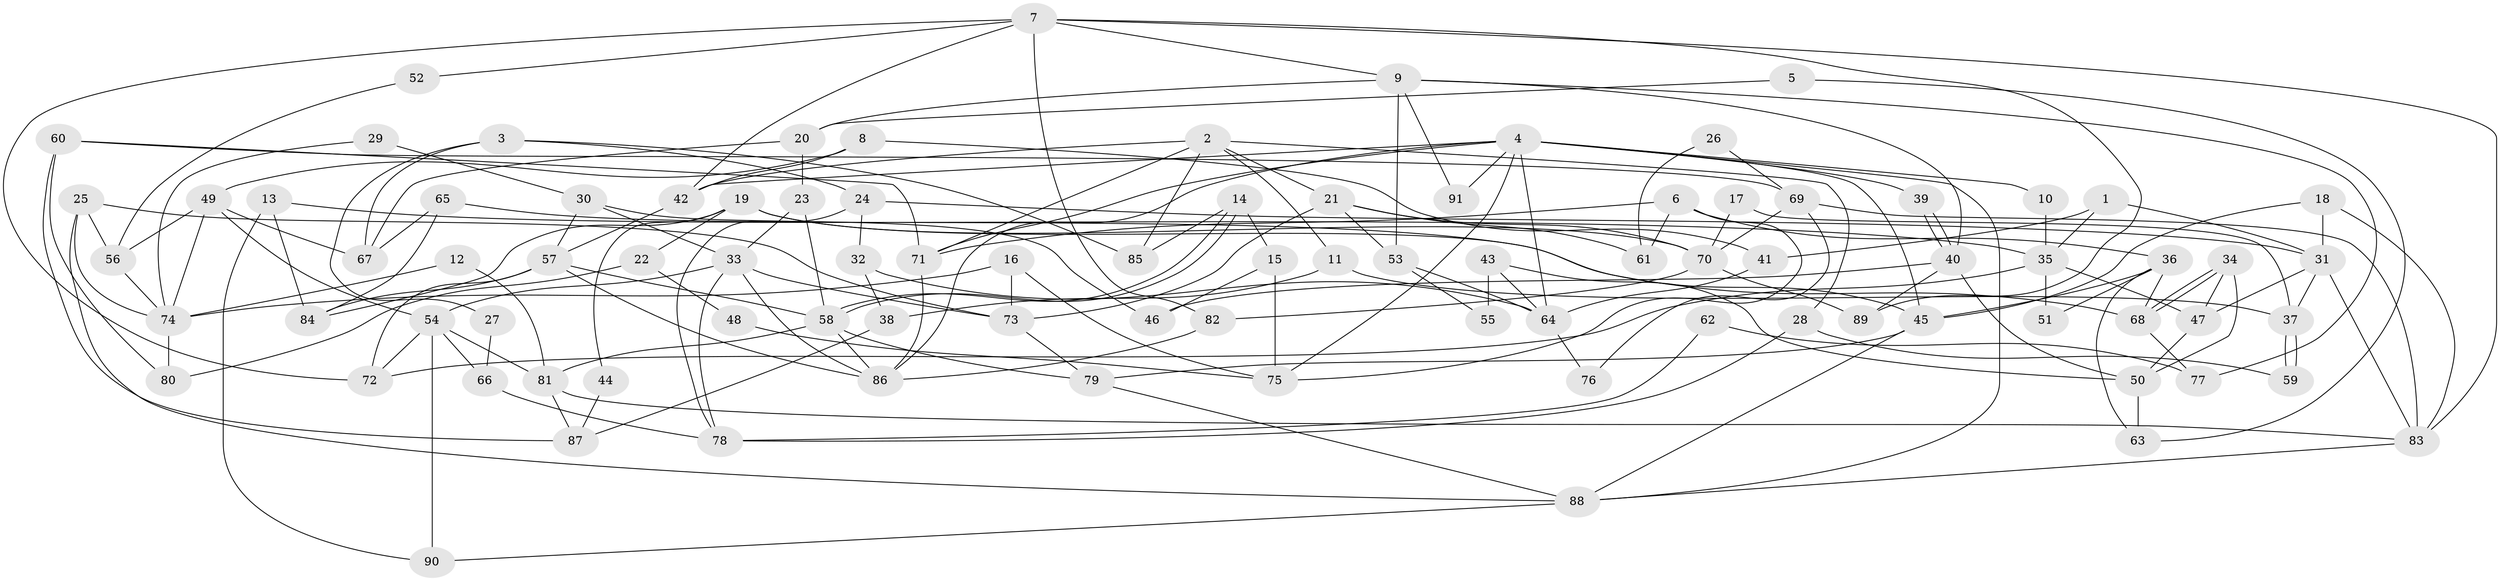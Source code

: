 // coarse degree distribution, {8: 0.25, 10: 0.03571428571428571, 4: 0.10714285714285714, 6: 0.21428571428571427, 5: 0.07142857142857142, 9: 0.07142857142857142, 3: 0.07142857142857142, 2: 0.03571428571428571, 11: 0.03571428571428571, 7: 0.10714285714285714}
// Generated by graph-tools (version 1.1) at 2025/37/03/04/25 23:37:12]
// undirected, 91 vertices, 182 edges
graph export_dot {
  node [color=gray90,style=filled];
  1;
  2;
  3;
  4;
  5;
  6;
  7;
  8;
  9;
  10;
  11;
  12;
  13;
  14;
  15;
  16;
  17;
  18;
  19;
  20;
  21;
  22;
  23;
  24;
  25;
  26;
  27;
  28;
  29;
  30;
  31;
  32;
  33;
  34;
  35;
  36;
  37;
  38;
  39;
  40;
  41;
  42;
  43;
  44;
  45;
  46;
  47;
  48;
  49;
  50;
  51;
  52;
  53;
  54;
  55;
  56;
  57;
  58;
  59;
  60;
  61;
  62;
  63;
  64;
  65;
  66;
  67;
  68;
  69;
  70;
  71;
  72;
  73;
  74;
  75;
  76;
  77;
  78;
  79;
  80;
  81;
  82;
  83;
  84;
  85;
  86;
  87;
  88;
  89;
  90;
  91;
  1 -- 35;
  1 -- 31;
  1 -- 41;
  2 -- 42;
  2 -- 71;
  2 -- 11;
  2 -- 21;
  2 -- 28;
  2 -- 85;
  3 -- 85;
  3 -- 24;
  3 -- 27;
  3 -- 67;
  4 -- 42;
  4 -- 45;
  4 -- 10;
  4 -- 39;
  4 -- 64;
  4 -- 71;
  4 -- 75;
  4 -- 86;
  4 -- 88;
  4 -- 91;
  5 -- 63;
  5 -- 20;
  6 -- 71;
  6 -- 75;
  6 -- 36;
  6 -- 61;
  7 -- 9;
  7 -- 82;
  7 -- 42;
  7 -- 52;
  7 -- 72;
  7 -- 83;
  7 -- 89;
  8 -- 49;
  8 -- 42;
  8 -- 41;
  9 -- 53;
  9 -- 40;
  9 -- 20;
  9 -- 77;
  9 -- 91;
  10 -- 35;
  11 -- 37;
  11 -- 38;
  12 -- 74;
  12 -- 81;
  13 -- 84;
  13 -- 90;
  13 -- 35;
  14 -- 58;
  14 -- 58;
  14 -- 15;
  14 -- 85;
  15 -- 46;
  15 -- 75;
  16 -- 74;
  16 -- 73;
  16 -- 75;
  17 -- 70;
  17 -- 37;
  18 -- 83;
  18 -- 45;
  18 -- 31;
  19 -- 45;
  19 -- 84;
  19 -- 22;
  19 -- 44;
  19 -- 70;
  20 -- 23;
  20 -- 67;
  21 -- 70;
  21 -- 53;
  21 -- 61;
  21 -- 73;
  22 -- 80;
  22 -- 48;
  23 -- 33;
  23 -- 58;
  24 -- 31;
  24 -- 32;
  24 -- 78;
  25 -- 73;
  25 -- 88;
  25 -- 56;
  25 -- 74;
  26 -- 69;
  26 -- 61;
  27 -- 66;
  28 -- 78;
  28 -- 59;
  29 -- 30;
  29 -- 74;
  30 -- 33;
  30 -- 57;
  30 -- 46;
  31 -- 83;
  31 -- 37;
  31 -- 47;
  32 -- 38;
  32 -- 64;
  33 -- 86;
  33 -- 73;
  33 -- 54;
  33 -- 78;
  34 -- 47;
  34 -- 68;
  34 -- 68;
  34 -- 50;
  35 -- 72;
  35 -- 47;
  35 -- 51;
  36 -- 45;
  36 -- 51;
  36 -- 63;
  36 -- 68;
  37 -- 59;
  37 -- 59;
  38 -- 87;
  39 -- 40;
  39 -- 40;
  40 -- 50;
  40 -- 46;
  40 -- 89;
  41 -- 64;
  42 -- 57;
  43 -- 50;
  43 -- 64;
  43 -- 55;
  44 -- 87;
  45 -- 79;
  45 -- 88;
  47 -- 50;
  48 -- 75;
  49 -- 67;
  49 -- 56;
  49 -- 54;
  49 -- 74;
  50 -- 63;
  52 -- 56;
  53 -- 64;
  53 -- 55;
  54 -- 66;
  54 -- 72;
  54 -- 81;
  54 -- 90;
  56 -- 74;
  57 -- 86;
  57 -- 72;
  57 -- 58;
  57 -- 84;
  58 -- 79;
  58 -- 81;
  58 -- 86;
  60 -- 69;
  60 -- 71;
  60 -- 80;
  60 -- 87;
  62 -- 77;
  62 -- 78;
  64 -- 76;
  65 -- 68;
  65 -- 67;
  65 -- 84;
  66 -- 78;
  68 -- 77;
  69 -- 70;
  69 -- 83;
  69 -- 76;
  70 -- 89;
  70 -- 82;
  71 -- 86;
  73 -- 79;
  74 -- 80;
  79 -- 88;
  81 -- 83;
  81 -- 87;
  82 -- 86;
  83 -- 88;
  88 -- 90;
}

